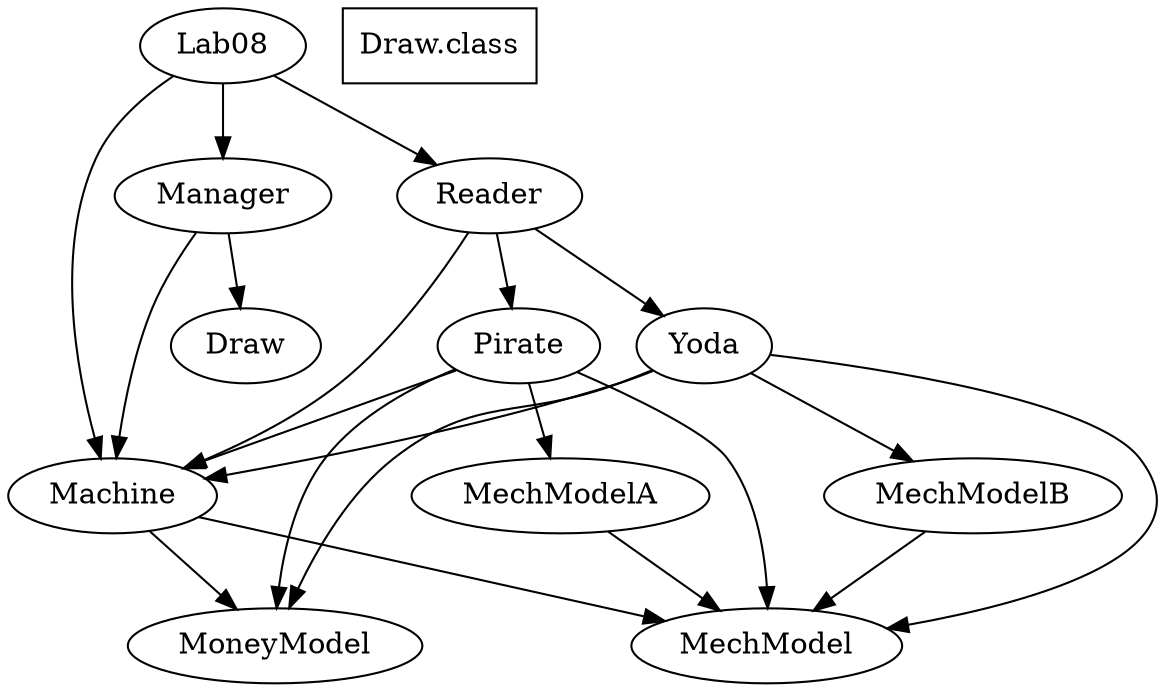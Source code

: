 digraph "Design" {
"Lab08" -> "Machine";
"Lab08" -> "Manager";
"Lab08" -> "Reader";
"Machine" -> "MechModel";
"Machine" -> "MoneyModel";
"Manager" -> "Draw";
"Manager" -> "Machine";
"MechModelA" -> "MechModel";
"MechModelB" -> "MechModel";
"Pirate" -> "Machine";
"Pirate" -> "MechModel";
"Pirate" -> "MechModelA";
"Pirate" -> "MoneyModel";
"Reader" -> "Machine";
"Reader" -> "Pirate";
"Reader" -> "Yoda";
"Yoda" -> "Machine";
"Yoda" -> "MechModel";
"Yoda" -> "MechModelB";
"Yoda" -> "MoneyModel";
"Draw.class" [shape="rectangle"];
}
